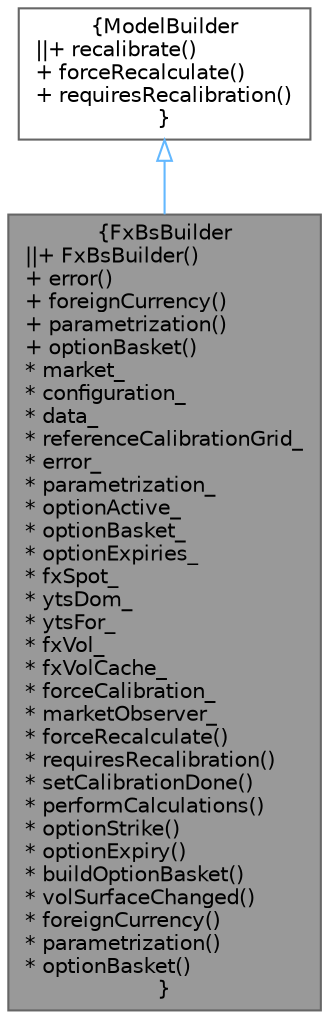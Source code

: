 digraph "FxBsBuilder"
{
 // INTERACTIVE_SVG=YES
 // LATEX_PDF_SIZE
  bgcolor="transparent";
  edge [fontname=Helvetica,fontsize=10,labelfontname=Helvetica,labelfontsize=10];
  node [fontname=Helvetica,fontsize=10,shape=box,height=0.2,width=0.4];
  Node1 [label="{FxBsBuilder\n||+ FxBsBuilder()\l+ error()\l+ foreignCurrency()\l+ parametrization()\l+ optionBasket()\l* market_\l* configuration_\l* data_\l* referenceCalibrationGrid_\l* error_\l* parametrization_\l* optionActive_\l* optionBasket_\l* optionExpiries_\l* fxSpot_\l* ytsDom_\l* ytsFor_\l* fxVol_\l* fxVolCache_\l* forceCalibration_\l* marketObserver_\l* forceRecalculate()\l* requiresRecalibration()\l* setCalibrationDone()\l* performCalculations()\l* optionStrike()\l* optionExpiry()\l* buildOptionBasket()\l* volSurfaceChanged()\l* foreignCurrency()\l* parametrization()\l* optionBasket()\l}",height=0.2,width=0.4,color="gray40", fillcolor="grey60", style="filled", fontcolor="black",tooltip="Builder for a Lognormal FX model component."];
  Node2 -> Node1 [dir="back",color="steelblue1",style="solid",arrowtail="onormal"];
  Node2 [label="{ModelBuilder\n||+ recalibrate()\l+ forceRecalculate()\l+ requiresRecalibration()\l}",height=0.2,width=0.4,color="gray40", fillcolor="white", style="filled",URL="C:/dev/ORE/documentation/QuantExt/doc/quantext.tag$class_quant_ext_1_1_model_builder.html",tooltip=" "];
}
